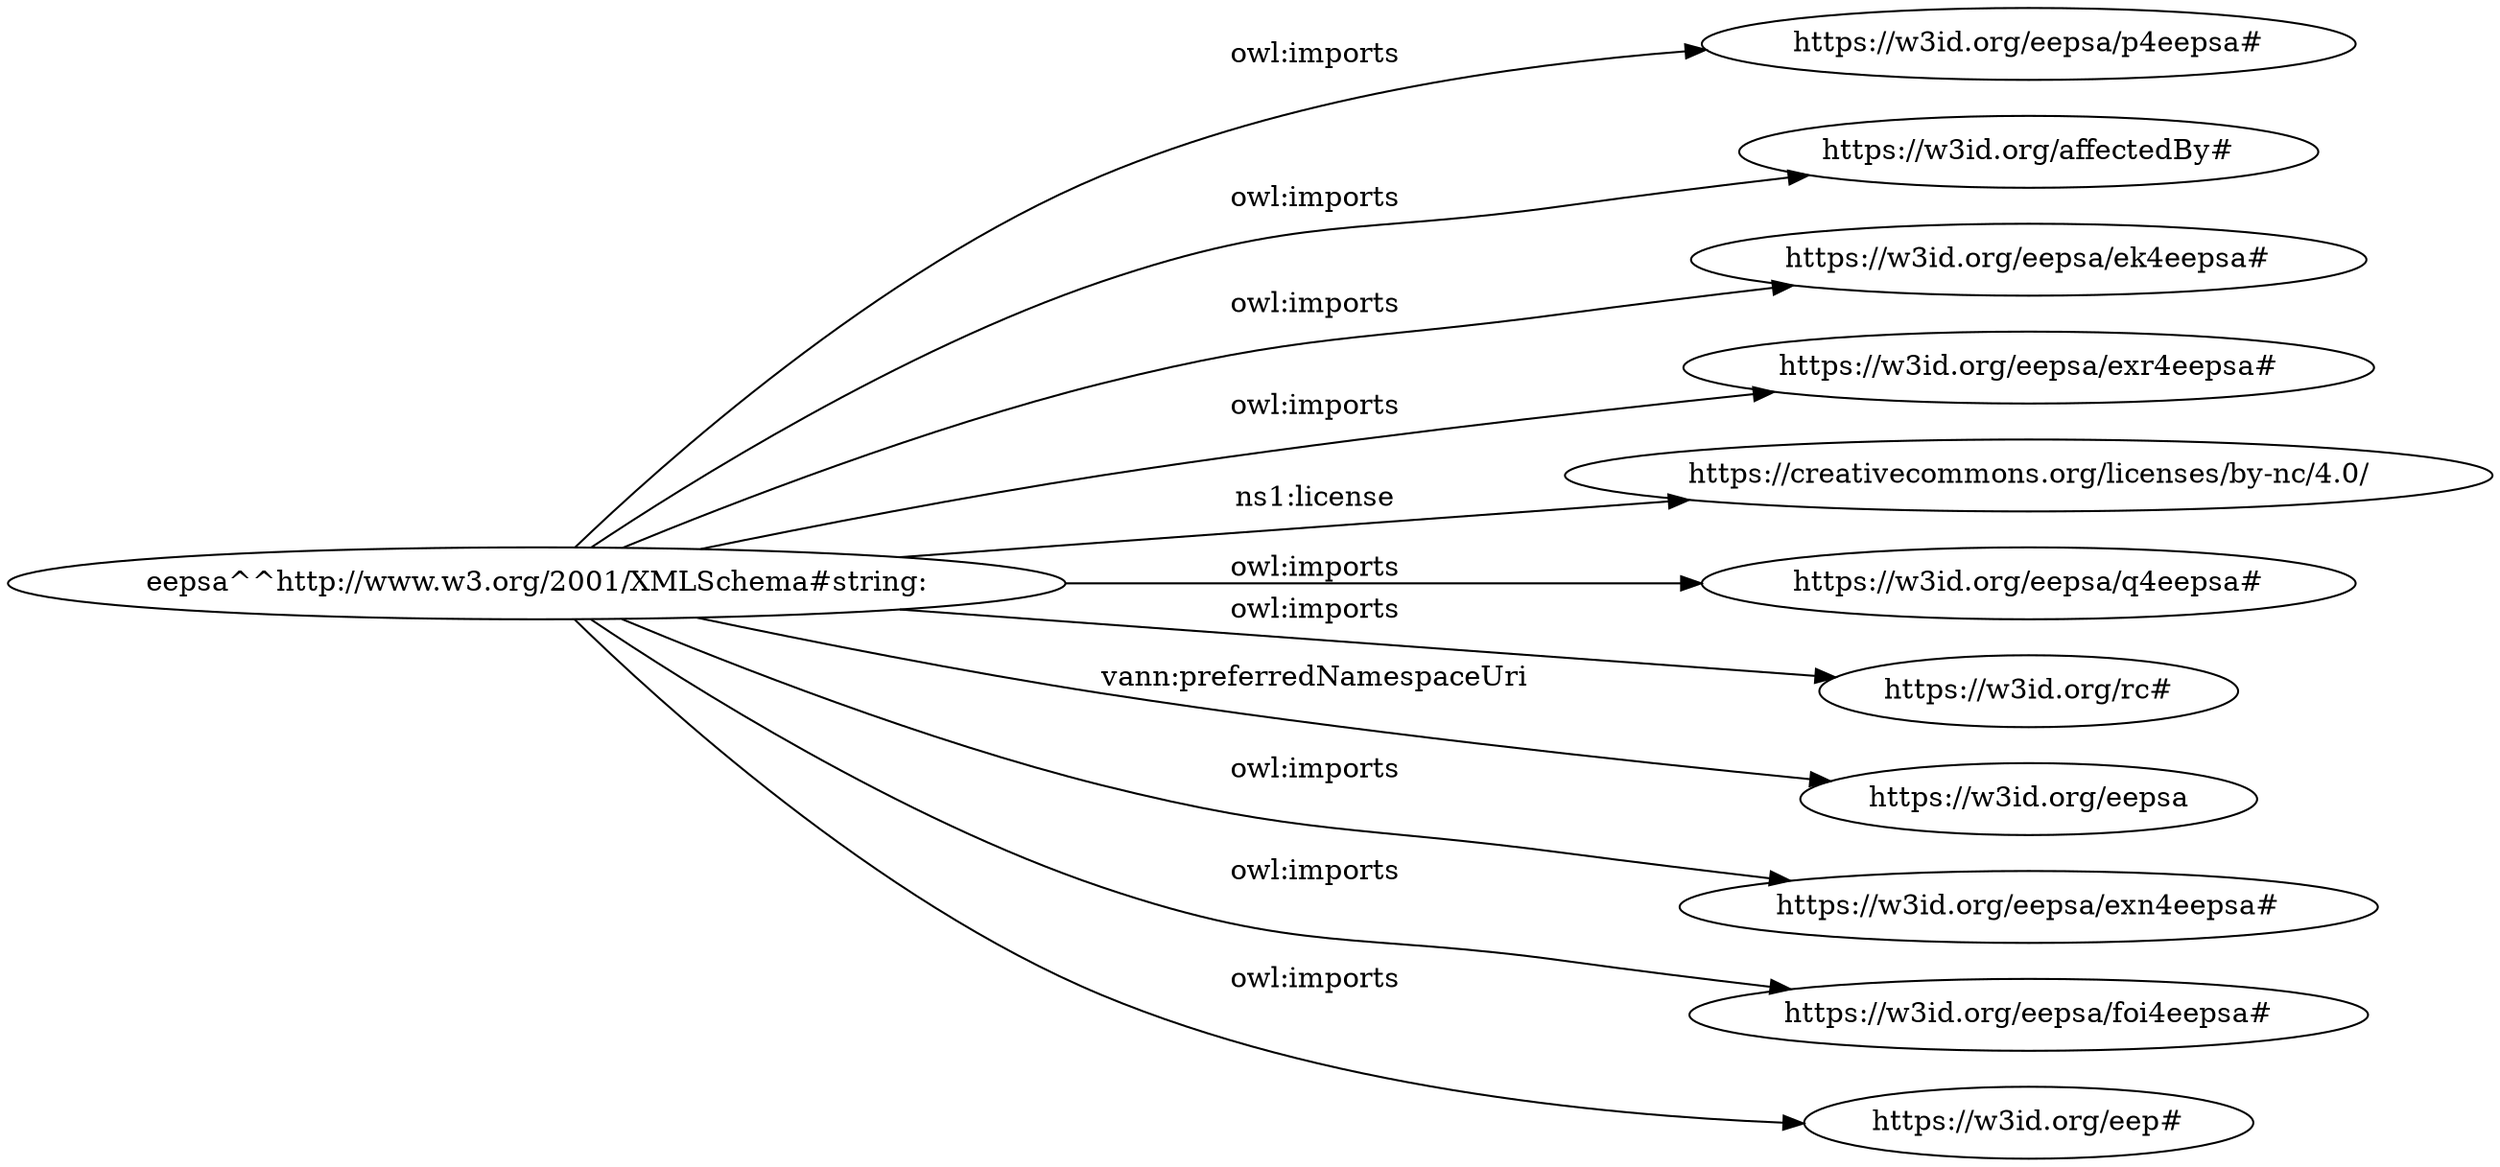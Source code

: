 digraph ar2dtool_diagram { 
rankdir=LR;
size="1501"
	"eepsa^^http://www.w3.org/2001/XMLSchema#string:" -> "https://w3id.org/eepsa/p4eepsa#" [ label = "owl:imports" ];
	"eepsa^^http://www.w3.org/2001/XMLSchema#string:" -> "https://w3id.org/affectedBy#" [ label = "owl:imports" ];
	"eepsa^^http://www.w3.org/2001/XMLSchema#string:" -> "https://w3id.org/eepsa/ek4eepsa#" [ label = "owl:imports" ];
	"eepsa^^http://www.w3.org/2001/XMLSchema#string:" -> "https://w3id.org/eepsa/exr4eepsa#" [ label = "owl:imports" ];
	"eepsa^^http://www.w3.org/2001/XMLSchema#string:" -> "https://creativecommons.org/licenses/by-nc/4.0/" [ label = "ns1:license" ];
	"eepsa^^http://www.w3.org/2001/XMLSchema#string:" -> "https://w3id.org/eepsa/q4eepsa#" [ label = "owl:imports" ];
	"eepsa^^http://www.w3.org/2001/XMLSchema#string:" -> "https://w3id.org/rc#" [ label = "owl:imports" ];
	"eepsa^^http://www.w3.org/2001/XMLSchema#string:" -> "https://w3id.org/eepsa" [ label = "vann:preferredNamespaceUri" ];
	"eepsa^^http://www.w3.org/2001/XMLSchema#string:" -> "https://w3id.org/eepsa/exn4eepsa#" [ label = "owl:imports" ];
	"eepsa^^http://www.w3.org/2001/XMLSchema#string:" -> "https://w3id.org/eepsa/foi4eepsa#" [ label = "owl:imports" ];
	"eepsa^^http://www.w3.org/2001/XMLSchema#string:" -> "https://w3id.org/eep#" [ label = "owl:imports" ];

}
